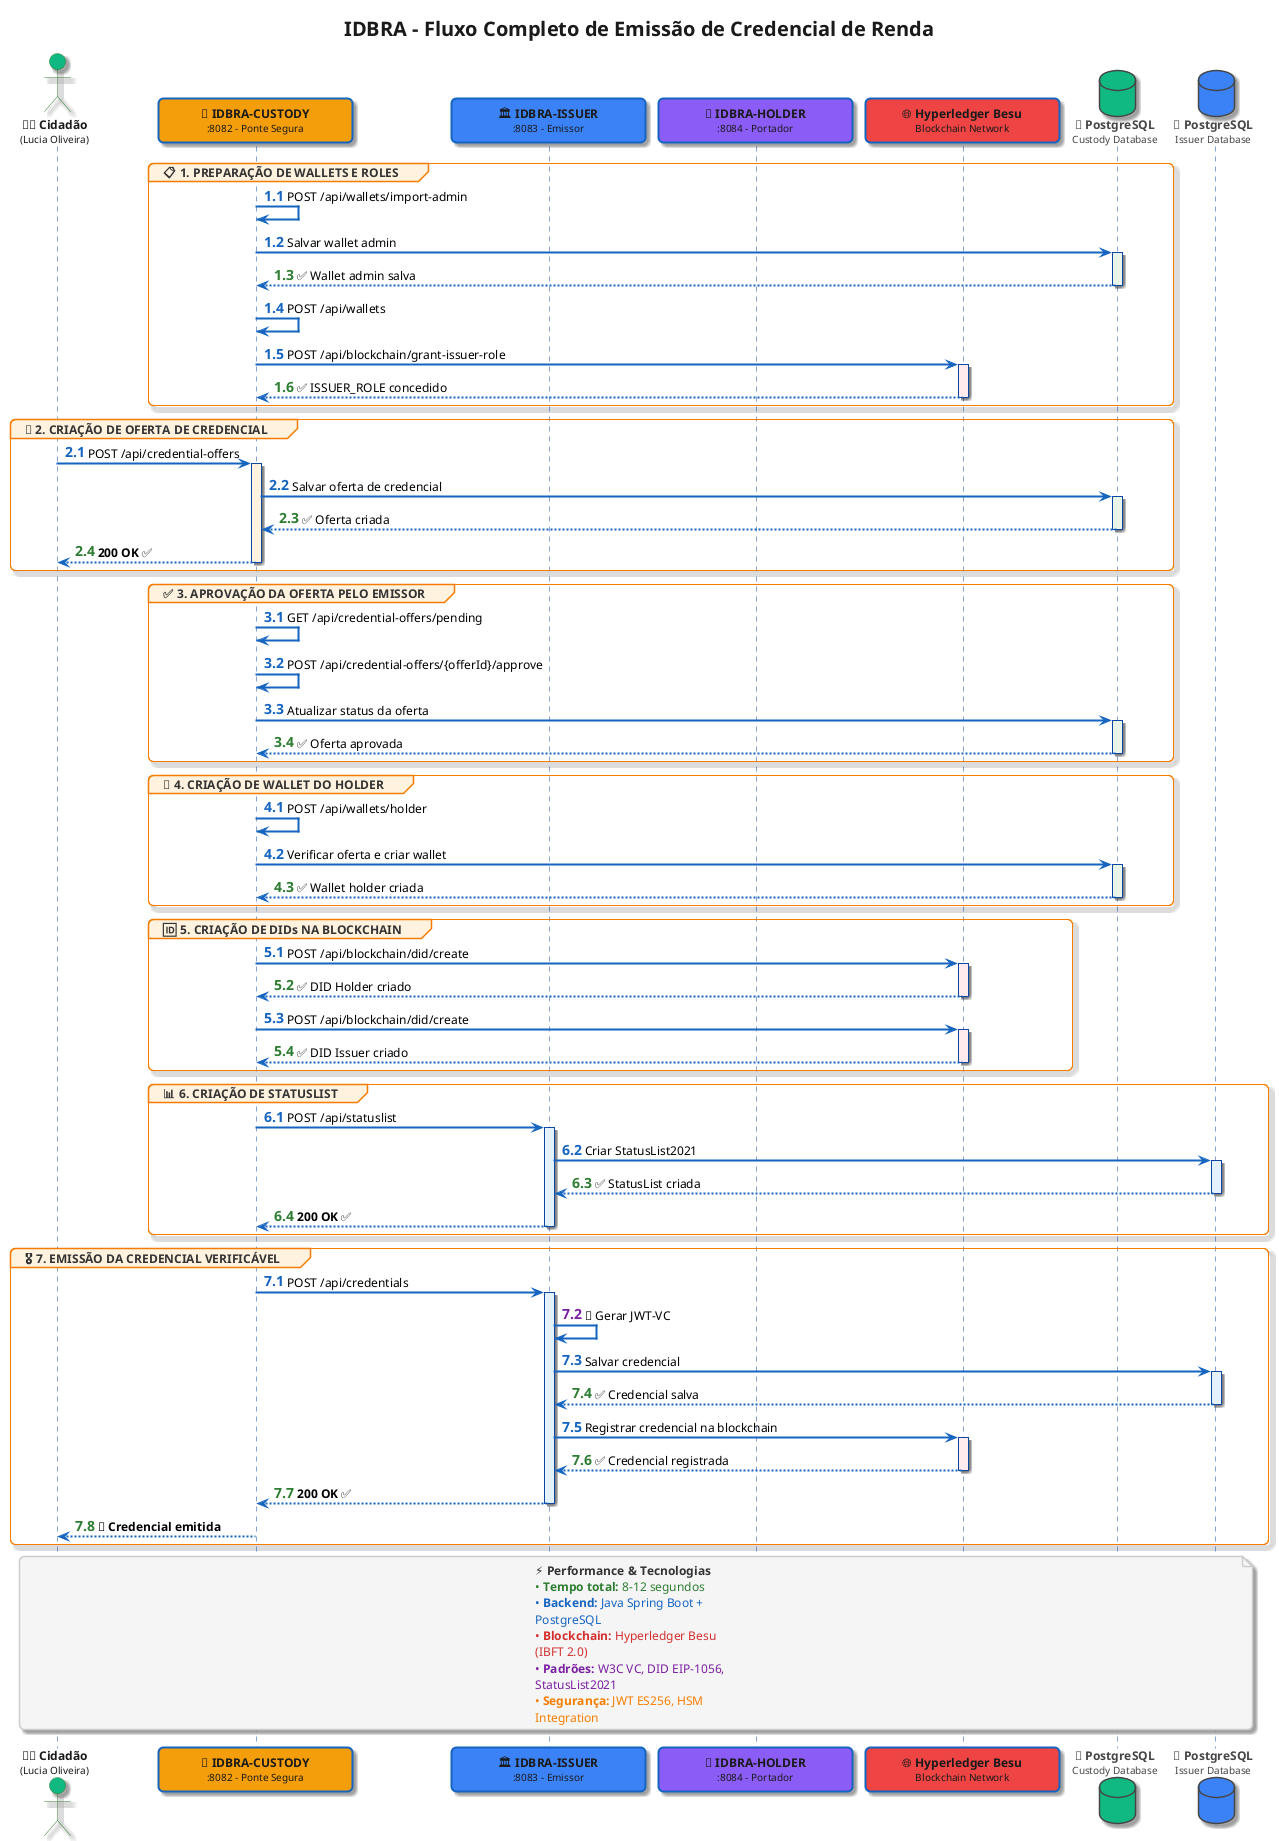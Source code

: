 @startuml
!theme vibrant

skinparam {
  backgroundColor transparent
  roundcorner 10
  shadowing true

  sequenceArrowColor #1565C0
  sequenceArrowThickness 2
  sequenceLifeLineBackgroundColor #E3F2FD
  sequenceLifeLineBorderColor #0D47A1
  sequenceLifeLineBorderThickness 2

  sequenceParticipantBackgroundColor #FFFFFF
  sequenceParticipantBorderColor #1565C0
  sequenceParticipantBorderThickness 2
  sequenceParticipantFontColor #1A1A1A

  sequenceActorBackgroundColor #E8F5E8
  sequenceActorBorderColor #2E7D32
  sequenceActorFontColor #1A1A1A

  sequenceGroupBackgroundColor #FFF3E0
  sequenceGroupBorderColor #F57C00
  sequenceGroupHeaderFontColor #333333

  noteFontColor #333333
  noteBackgroundColor #F5F5F5
  noteBorderColor #CCCCCC

  defaultFontName "SF Pro Display"
  defaultFontSize 12
  sequenceMessageAlign left

  minClassWidth 180
  wrapWidth 200
}

title <size:20><color:#1A1A1A><b>IDBRA - Fluxo Completo de Emissão de Credencial de Renda</b></color></size>

actor "🧑‍💼 **Cidadão**\n<size:10>(Lucia Oliveira)</size>" as CITIZEN #10b981
participant "🔐 **IDBRA-CUSTODY**\n<size:10>:8082 - Ponte Segura</size>" as CUSTODY #f59e0b
participant "🏛️ **IDBRA-ISSUER**\n<size:10>:8083 - Emissor</size>" as ISSUER #3b82f6
participant "👤 **IDBRA-HOLDER**\n<size:10>:8084 - Portador</size>" as HOLDER #8b5cf6
participant "🌐 **Hyperledger Besu**\n<size:10>Blockchain Network</size>" as BESU #ef4444
database "💾 **PostgreSQL**\n<size:10>Custody Database</size>" as DB_CUSTODY #10b981
database "💾 **PostgreSQL**\n<size:10>Issuer Database</size>" as DB_ISSUER #3b82f6

group <color:#333333><b>📋 1. PREPARAÇÃO DE WALLETS E ROLES</b></color>
  CUSTODY -> CUSTODY: <color:#1565C0><size:14><b>1.1</b></size></color> POST /api/wallets/import-admin

  CUSTODY -> DB_CUSTODY: <color:#1565C0><size:14><b>1.2</b></size></color> Salvar wallet admin
  activate DB_CUSTODY #E8F5E8
  DB_CUSTODY --> CUSTODY: <color:#2E7D32><size:14><b>1.3</b></size></color> ✅ Wallet admin salva
  deactivate DB_CUSTODY

  CUSTODY -> CUSTODY: <color:#1565C0><size:14><b>1.4</b></size></color> POST /api/wallets

  CUSTODY -> BESU: <color:#1565C0><size:14><b>1.5</b></size></color> POST /api/blockchain/grant-issuer-role
  activate BESU #FFEBEE
  BESU --> CUSTODY: <color:#2E7D32><size:14><b>1.6</b></size></color> ✅ ISSUER_ROLE concedido
  deactivate BESU
end

group <color:#333333><b>🎯 2. CRIAÇÃO DE OFERTA DE CREDENCIAL</b></color>
  CITIZEN -> CUSTODY: <color:#1565C0><size:14><b>2.1</b></size></color> POST /api/credential-offers
  activate CUSTODY #FFF3E0

  CUSTODY -> DB_CUSTODY: <color:#1565C0><size:14><b>2.2</b></size></color> Salvar oferta de credencial
  activate DB_CUSTODY #E8F5E8
  DB_CUSTODY --> CUSTODY: <color:#2E7D32><size:14><b>2.3</b></size></color> ✅ Oferta criada
  deactivate DB_CUSTODY

  CUSTODY --> CITIZEN: <color:#2E7D32><size:14><b>2.4</b></size></color> **200 OK** ✅
  deactivate CUSTODY
end

group <color:#333333><b>✅ 3. APROVAÇÃO DA OFERTA PELO EMISSOR</b></color>
  CUSTODY -> CUSTODY: <color:#1565C0><size:14><b>3.1</b></size></color> GET /api/credential-offers/pending

  CUSTODY -> CUSTODY: <color:#1565C0><size:14><b>3.2</b></size></color> POST /api/credential-offers/{offerId}/approve

  CUSTODY -> DB_CUSTODY: <color:#1565C0><size:14><b>3.3</b></size></color> Atualizar status da oferta
  activate DB_CUSTODY #E8F5E8
  DB_CUSTODY --> CUSTODY: <color:#2E7D32><size:14><b>3.4</b></size></color> ✅ Oferta aprovada
  deactivate DB_CUSTODY
end

group <color:#333333><b>👤 4. CRIAÇÃO DE WALLET DO HOLDER</b></color>
  CUSTODY -> CUSTODY: <color:#1565C0><size:14><b>4.1</b></size></color> POST /api/wallets/holder

  CUSTODY -> DB_CUSTODY: <color:#1565C0><size:14><b>4.2</b></size></color> Verificar oferta e criar wallet
  activate DB_CUSTODY #E8F5E8
  DB_CUSTODY --> CUSTODY: <color:#2E7D32><size:14><b>4.3</b></size></color> ✅ Wallet holder criada
  deactivate DB_CUSTODY
end

group <color:#333333><b>🆔 5. CRIAÇÃO DE DIDs NA BLOCKCHAIN</b></color>
  CUSTODY -> BESU: <color:#1565C0><size:14><b>5.1</b></size></color> POST /api/blockchain/did/create
  activate BESU #FFEBEE
  BESU --> CUSTODY: <color:#2E7D32><size:14><b>5.2</b></size></color> ✅ DID Holder criado
  deactivate BESU

  CUSTODY -> BESU: <color:#1565C0><size:14><b>5.3</b></size></color> POST /api/blockchain/did/create
  activate BESU #FFEBEE
  BESU --> CUSTODY: <color:#2E7D32><size:14><b>5.4</b></size></color> ✅ DID Issuer criado
  deactivate BESU
end

group <color:#333333><b>📊 6. CRIAÇÃO DE STATUSLIST</b></color>
  CUSTODY -> ISSUER: <color:#1565C0><size:14><b>6.1</b></size></color> POST /api/statuslist
  activate ISSUER #E3F2FD

  ISSUER -> DB_ISSUER: <color:#1565C0><size:14><b>6.2</b></size></color> Criar StatusList2021
  activate DB_ISSUER #E3F2FD
  DB_ISSUER --> ISSUER: <color:#2E7D32><size:14><b>6.3</b></size></color> ✅ StatusList criada
  deactivate DB_ISSUER

  ISSUER --> CUSTODY: <color:#2E7D32><size:14><b>6.4</b></size></color> **200 OK** ✅
  deactivate ISSUER
end

group <color:#333333><b>🎖️ 7. EMISSÃO DA CREDENCIAL VERIFICÁVEL</b></color>
  CUSTODY -> ISSUER: <color:#1565C0><size:14><b>7.1</b></size></color> POST /api/credentials
  activate ISSUER #E3F2FD

  ISSUER -> ISSUER: <color:#7B1FA2><size:14><b>7.2</b></size></color> 🔐 Gerar JWT-VC

  ISSUER -> DB_ISSUER: <color:#1565C0><size:14><b>7.3</b></size></color> Salvar credencial
  activate DB_ISSUER #E3F2FD
  DB_ISSUER --> ISSUER: <color:#2E7D32><size:14><b>7.4</b></size></color> ✅ Credencial salva
  deactivate DB_ISSUER

  ISSUER -> BESU: <color:#1565C0><size:14><b>7.5</b></size></color> Registrar credencial na blockchain
  activate BESU #FFEBEE
  BESU --> ISSUER: <color:#2E7D32><size:14><b>7.6</b></size></color> ✅ Credencial registrada
  deactivate BESU

  ISSUER --> CUSTODY: <color:#2E7D32><size:14><b>7.7</b></size></color> **200 OK** ✅
  deactivate ISSUER

  CUSTODY --> CITIZEN: <color:#2E7D32><size:14><b>7.8</b></size></color> 🎉 **Credencial emitida**
end

note over CITIZEN, DB_ISSUER #F5F5F5
  <color:#333333><b>⚡ Performance & Tecnologias</b></color>
  <color:#2E7D32>• <b>Tempo total:</b> 8-12 segundos</color>
  <color:#1565C0>• <b>Backend:</b> Java Spring Boot + PostgreSQL</color>
  <color:#D32F2F>• <b>Blockchain:</b> Hyperledger Besu (IBFT 2.0)</color>
  <color:#7B1FA2>• <b>Padrões:</b> W3C VC, DID EIP-1056, StatusList2021</color>
  <color:#F57C00>• <b>Segurança:</b> JWT ES256, HSM Integration</color>
end note

@enduml

